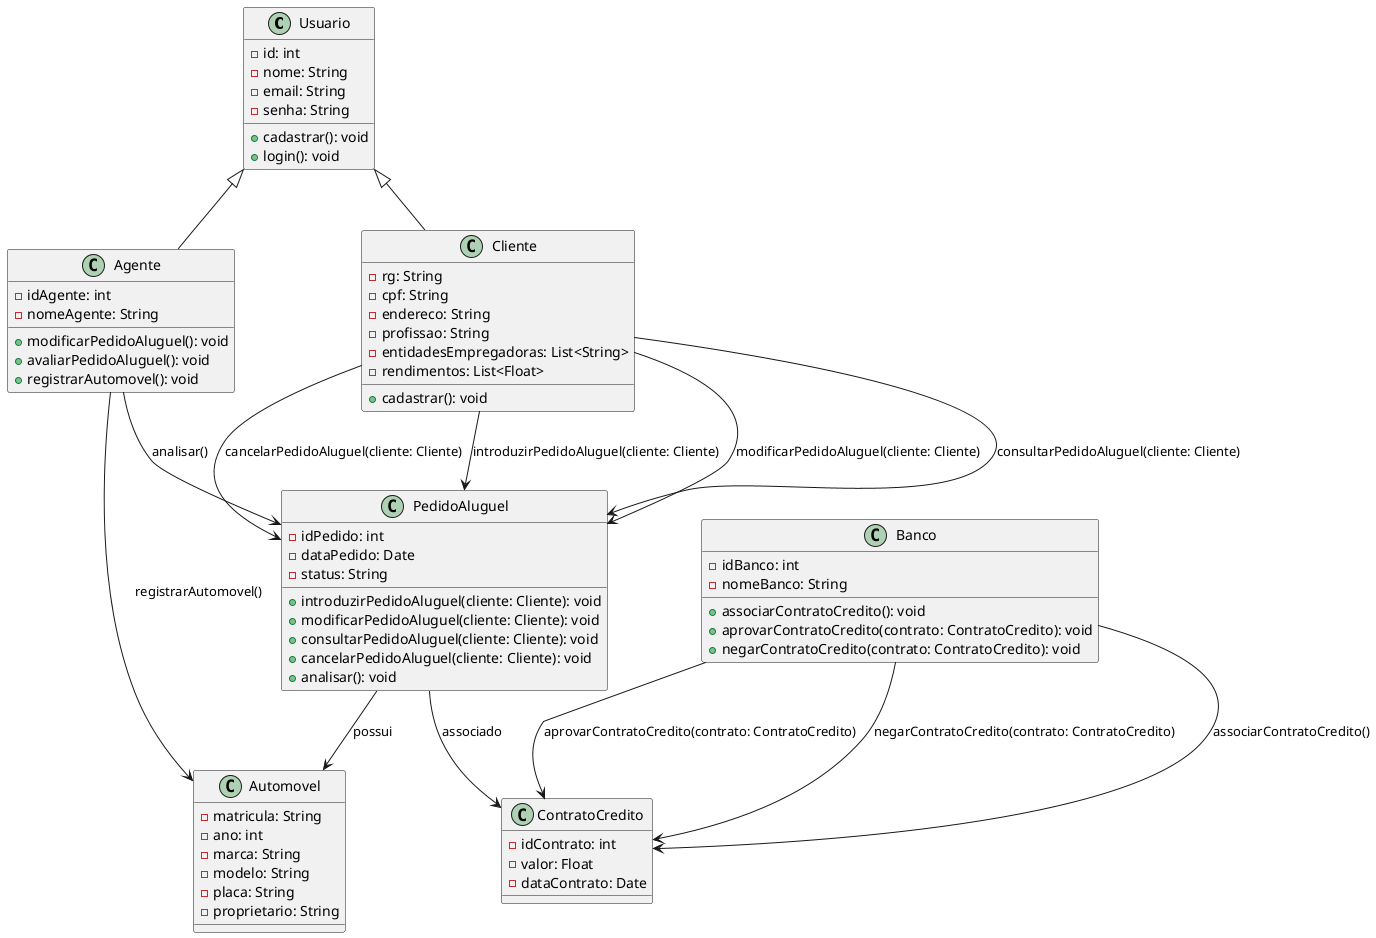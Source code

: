 @startuml

' Define classes
class Usuario {
  -id: int
  -nome: String
  -email: String
  -senha: String
  +cadastrar(): void
  +login(): void
}

class Cliente {
  -rg: String
  -cpf: String
  -endereco: String
  -profissao: String
  -entidadesEmpregadoras: List<String>
  -rendimentos: List<Float>

  +cadastrar(): void
}

class Agente {
  -idAgente: int
  -nomeAgente: String
  +modificarPedidoAluguel(): void
  +avaliarPedidoAluguel(): void
  +registrarAutomovel(): void
}

class Banco {
  -idBanco: int
  -nomeBanco: String
  +associarContratoCredito(): void
  +aprovarContratoCredito(contrato: ContratoCredito): void
  +negarContratoCredito(contrato: ContratoCredito): void
}

class PedidoAluguel {
  -idPedido: int
  -dataPedido: Date
  -status: String
  +introduzirPedidoAluguel(cliente: Cliente): void
    +modificarPedidoAluguel(cliente: Cliente): void
    +consultarPedidoAluguel(cliente: Cliente): void
    +cancelarPedidoAluguel(cliente: Cliente): void
  +analisar(): void
}

class Automovel {
  -matricula: String
  -ano: int
  -marca: String
  -modelo: String
  -placa: String
  -proprietario: String
}

class ContratoCredito {
  -idContrato: int
  -valor: Float
  -dataContrato: Date
}

Usuario <|-- Cliente
Usuario <|-- Agente
Agente --> PedidoAluguel : analisar()
Cliente --> PedidoAluguel : introduzirPedidoAluguel(cliente: Cliente)
Cliente --> PedidoAluguel : modificarPedidoAluguel(cliente: Cliente)
Cliente --> PedidoAluguel : consultarPedidoAluguel(cliente: Cliente)
Cliente --> PedidoAluguel : cancelarPedidoAluguel(cliente: Cliente)
Agente --> Automovel : registrarAutomovel()
Banco --> ContratoCredito : associarContratoCredito()
Banco --> ContratoCredito : aprovarContratoCredito(contrato: ContratoCredito)
Banco --> ContratoCredito : negarContratoCredito(contrato: ContratoCredito)
PedidoAluguel --> Automovel : possui
PedidoAluguel --> ContratoCredito : associado

@enduml